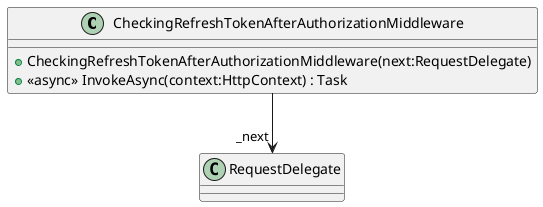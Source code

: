 @startuml
class CheckingRefreshTokenAfterAuthorizationMiddleware {
    + CheckingRefreshTokenAfterAuthorizationMiddleware(next:RequestDelegate)
    + <<async>> InvokeAsync(context:HttpContext) : Task
}
CheckingRefreshTokenAfterAuthorizationMiddleware --> "_next" RequestDelegate
@enduml
